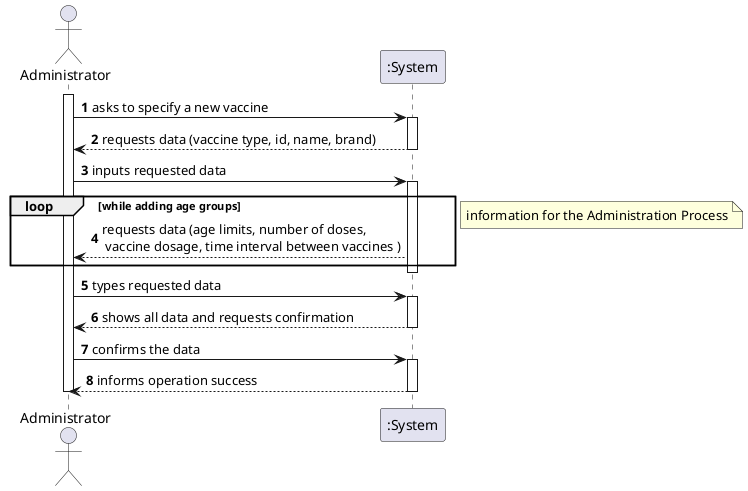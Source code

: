 @startuml

autonumber
actor "Administrator" as A

activate A
A -> ":System" : asks to specify a new vaccine

activate ":System"
":System" --> A : requests data (vaccine type, id, name, brand)
deactivate ":System"

A -> ":System" : inputs requested data

activate ":System"

loop while adding age groups
 ":System" --> A : requests data (age limits, number of doses,\n vaccine dosage, time interval between vaccines )
end
note right
information for the Administration Process
end note
deactivate ":System"

A -> ":System" : types requested data

activate ":System"
":System" --> A : shows all data and requests confirmation
deactivate ":System"

A -> ":System" : confirms the data

activate ":System"
":System" --> A : informs operation success
deactivate ":System"

deactivate A

@enduml